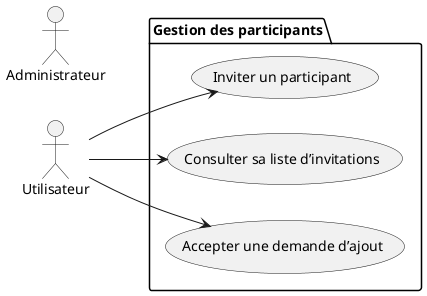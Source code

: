 @startuml
left to right direction

actor "Utilisateur" as User

actor "Administrateur" as Admin

package "Gestion des participants"{
	usecase "Inviter un participant" as iup
        usecase "Consulter sa liste d’invitations" as csli
        usecase "Accepter une demande d’ajout" as auda
}

User --> iup
User --> csli
User --> auda

@enduml